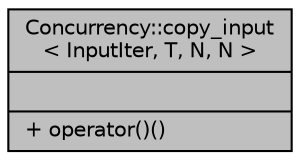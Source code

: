 digraph "Concurrency::copy_input&lt; InputIter, T, N, N &gt;"
{
  edge [fontname="Helvetica",fontsize="10",labelfontname="Helvetica",labelfontsize="10"];
  node [fontname="Helvetica",fontsize="10",shape=record];
  Node1 [label="{Concurrency::copy_input\l\< InputIter, T, N, N \>\n||+ operator()()\l}",height=0.2,width=0.4,color="black", fillcolor="grey75", style="filled", fontcolor="black"];
}
